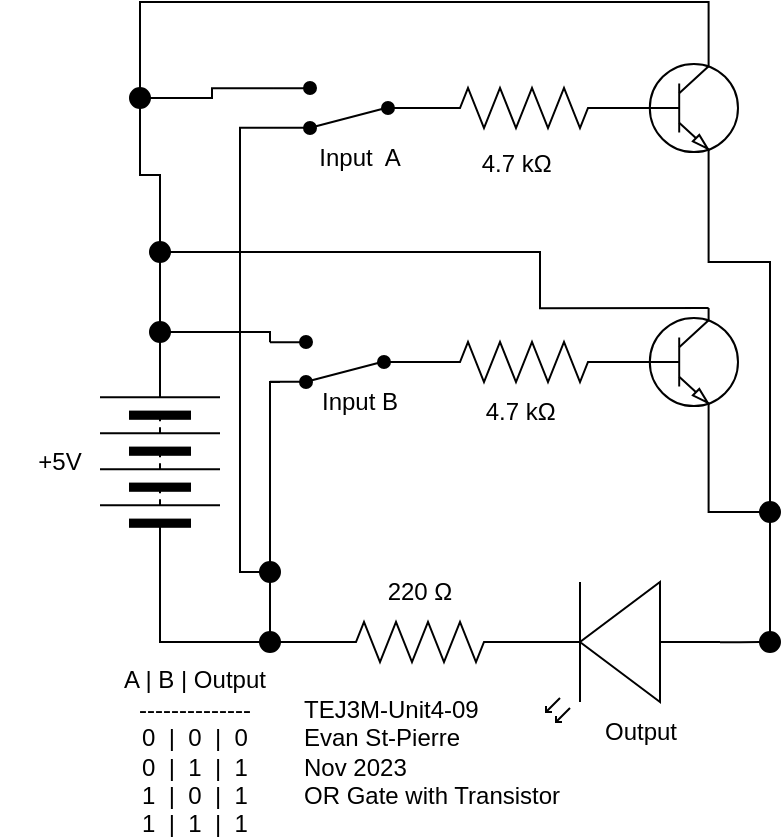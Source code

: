 <mxfile>
    <diagram id="NMz5saUUmOjUaK3b-wTm" name="Page-1">
        <mxGraphModel dx="505" dy="1605" grid="1" gridSize="10" guides="1" tooltips="1" connect="1" arrows="1" fold="1" page="1" pageScale="1" pageWidth="827" pageHeight="1169" math="0" shadow="0">
            <root>
                <mxCell id="0"/>
                <mxCell id="1" parent="0"/>
                <mxCell id="2" value="" style="pointerEvents=1;verticalLabelPosition=bottom;shadow=0;dashed=0;align=center;html=1;verticalAlign=top;shape=mxgraph.electrical.resistors.resistor_2;" parent="1" vertex="1">
                    <mxGeometry x="322" y="140" width="100" height="20" as="geometry"/>
                </mxCell>
                <mxCell id="85" style="edgeStyle=orthogonalEdgeStyle;rounded=0;html=1;exitX=0;exitY=0.57;exitDx=0;exitDy=0;exitPerimeter=0;entryX=0;entryY=0.5;entryDx=0;entryDy=0;endArrow=none;endFill=0;" edge="1" parent="1" source="3" target="82">
                    <mxGeometry relative="1" as="geometry"/>
                </mxCell>
                <mxCell id="3" value="" style="verticalLabelPosition=bottom;shadow=0;dashed=0;align=center;html=1;verticalAlign=top;shape=mxgraph.electrical.opto_electronics.led_2;pointerEvents=1;rotation=-180;" parent="1" vertex="1">
                    <mxGeometry x="370" y="260" width="100" height="70" as="geometry"/>
                </mxCell>
                <mxCell id="4" value="" style="pointerEvents=1;verticalLabelPosition=bottom;shadow=0;dashed=0;align=center;html=1;verticalAlign=top;shape=mxgraph.electrical.miscellaneous.batteryStack;rotation=-90;" parent="1" vertex="1">
                    <mxGeometry x="140" y="170" width="100" height="60" as="geometry"/>
                </mxCell>
                <mxCell id="8" value="4.7 kΩ&amp;nbsp;" style="text;strokeColor=none;align=center;fillColor=none;html=1;verticalAlign=middle;whiteSpace=wrap;rounded=0;" parent="1" vertex="1">
                    <mxGeometry x="342" y="160" width="60" height="30" as="geometry"/>
                </mxCell>
                <mxCell id="9" value="+5V" style="text;strokeColor=none;align=center;fillColor=none;html=1;verticalAlign=middle;whiteSpace=wrap;rounded=0;" parent="1" vertex="1">
                    <mxGeometry x="110" y="185" width="60" height="30" as="geometry"/>
                </mxCell>
                <mxCell id="10" value="TEJ3M-Unit4-09&lt;br&gt;Evan St-Pierre&lt;br&gt;Nov 2023&lt;br&gt;OR Gate with Transistor" style="text;strokeColor=none;align=left;fillColor=none;html=1;verticalAlign=middle;whiteSpace=wrap;rounded=0;" parent="1" vertex="1">
                    <mxGeometry x="260" y="310" width="150" height="70" as="geometry"/>
                </mxCell>
                <mxCell id="21" style="edgeStyle=orthogonalEdgeStyle;rounded=0;html=1;exitX=0;exitY=0.5;exitDx=0;exitDy=0;entryX=0;entryY=0.5;entryDx=0;entryDy=0;endArrow=none;endFill=0;" parent="1" source="12" target="4" edge="1">
                    <mxGeometry relative="1" as="geometry">
                        <Array as="points">
                            <mxPoint x="190" y="290"/>
                        </Array>
                    </mxGeometry>
                </mxCell>
                <mxCell id="12" value="" style="ellipse;whiteSpace=wrap;html=1;aspect=fixed;fillColor=#000000;" parent="1" vertex="1">
                    <mxGeometry x="240" y="285" width="10" height="10" as="geometry"/>
                </mxCell>
                <mxCell id="20" value="A | B | Output&lt;br&gt;--------------&lt;br&gt;0&amp;nbsp; |&amp;nbsp; 0&amp;nbsp; |&amp;nbsp; 0&lt;br&gt;0&amp;nbsp; |&amp;nbsp; 1&amp;nbsp; |&amp;nbsp; 1&lt;br&gt;1&amp;nbsp; |&amp;nbsp; 0&amp;nbsp; |&amp;nbsp; 1&lt;br&gt;1&amp;nbsp; |&amp;nbsp; 1&amp;nbsp; |&amp;nbsp; 1" style="text;strokeColor=none;align=center;fillColor=none;html=1;verticalAlign=middle;whiteSpace=wrap;rounded=0;" parent="1" vertex="1">
                    <mxGeometry x="170" y="320" width="75" height="50" as="geometry"/>
                </mxCell>
                <mxCell id="25" value="" style="edgeStyle=orthogonalEdgeStyle;html=1;exitX=1;exitY=0.5;exitDx=0;exitDy=0;endArrow=none;endFill=0;rounded=0;" parent="1" source="4" edge="1">
                    <mxGeometry relative="1" as="geometry">
                        <mxPoint x="190" y="150" as="sourcePoint"/>
                        <mxPoint x="190" y="150" as="targetPoint"/>
                    </mxGeometry>
                </mxCell>
                <mxCell id="26" style="edgeStyle=none;html=1;exitX=0.5;exitY=1;exitDx=0;exitDy=0;entryX=1;entryY=0.5;entryDx=0;entryDy=0;endArrow=none;endFill=0;" parent="1" source="24" target="4" edge="1">
                    <mxGeometry relative="1" as="geometry"/>
                </mxCell>
                <mxCell id="24" value="" style="ellipse;whiteSpace=wrap;html=1;aspect=fixed;fillColor=#000000;" parent="1" vertex="1">
                    <mxGeometry x="185" y="130" width="10" height="10" as="geometry"/>
                </mxCell>
                <mxCell id="80" style="edgeStyle=orthogonalEdgeStyle;rounded=0;html=1;exitX=0.7;exitY=0;exitDx=0;exitDy=0;exitPerimeter=0;entryX=1;entryY=0.5;entryDx=0;entryDy=0;endArrow=none;endFill=0;" edge="1" parent="1" source="29" target="77">
                    <mxGeometry relative="1" as="geometry">
                        <Array as="points">
                            <mxPoint x="380" y="123"/>
                            <mxPoint x="380" y="95"/>
                        </Array>
                    </mxGeometry>
                </mxCell>
                <mxCell id="29" value="" style="verticalLabelPosition=bottom;shadow=0;dashed=0;align=center;html=1;verticalAlign=top;shape=mxgraph.electrical.transistors.npn_transistor_1;fillColor=#FFFFFF;flipH=0;flipV=0;" parent="1" vertex="1">
                    <mxGeometry x="430" y="120" width="49" height="60" as="geometry"/>
                </mxCell>
                <mxCell id="6" style="edgeStyle=none;html=1;exitX=1;exitY=0.5;exitDx=0;exitDy=0;exitPerimeter=0;entryX=0;entryY=0.5;entryDx=0;entryDy=0;entryPerimeter=0;endArrow=none;endFill=0;" parent="1" source="2" target="29" edge="1">
                    <mxGeometry relative="1" as="geometry"/>
                </mxCell>
                <mxCell id="31" value="" style="pointerEvents=1;verticalLabelPosition=bottom;shadow=0;dashed=0;align=center;html=1;verticalAlign=top;shape=mxgraph.electrical.resistors.resistor_2;fillColor=#FFFFFF;" parent="1" vertex="1">
                    <mxGeometry x="270" y="280" width="100" height="20" as="geometry"/>
                </mxCell>
                <mxCell id="32" style="edgeStyle=orthogonalEdgeStyle;rounded=0;html=1;exitX=1;exitY=0.5;exitDx=0;exitDy=0;entryX=0;entryY=0.5;entryDx=0;entryDy=0;entryPerimeter=0;endArrow=none;endFill=0;" parent="1" source="12" target="31" edge="1">
                    <mxGeometry relative="1" as="geometry"/>
                </mxCell>
                <mxCell id="35" value="220 Ω" style="text;strokeColor=none;align=center;fillColor=none;html=1;verticalAlign=middle;whiteSpace=wrap;rounded=0;" parent="1" vertex="1">
                    <mxGeometry x="290" y="250" width="60" height="30" as="geometry"/>
                </mxCell>
                <mxCell id="43" style="edgeStyle=orthogonalEdgeStyle;rounded=0;html=1;exitX=0.5;exitY=1;exitDx=0;exitDy=0;entryX=0.5;entryY=0;entryDx=0;entryDy=0;endArrow=none;endFill=0;startArrow=none;" parent="1" source="50" target="12" edge="1">
                    <mxGeometry relative="1" as="geometry"/>
                </mxCell>
                <mxCell id="44" style="edgeStyle=orthogonalEdgeStyle;rounded=0;html=1;exitX=1;exitY=0.88;exitDx=0;exitDy=0;entryX=1;entryY=0.5;entryDx=0;entryDy=0;endArrow=none;endFill=0;" parent="1" source="42" target="24" edge="1">
                    <mxGeometry relative="1" as="geometry">
                        <Array as="points">
                            <mxPoint x="245" y="135"/>
                        </Array>
                    </mxGeometry>
                </mxCell>
                <mxCell id="45" style="edgeStyle=orthogonalEdgeStyle;rounded=0;html=1;exitX=0;exitY=0.5;exitDx=0;exitDy=0;entryX=0;entryY=0.5;entryDx=0;entryDy=0;entryPerimeter=0;endArrow=none;endFill=0;" parent="1" source="42" target="2" edge="1">
                    <mxGeometry relative="1" as="geometry"/>
                </mxCell>
                <mxCell id="42" value="" style="shape=mxgraph.electrical.electro-mechanical.twoWaySwitch;aspect=fixed;elSwitchState=2;fillColor=#000000;rotation=-180;flipV=0;flipH=0;" parent="1" vertex="1">
                    <mxGeometry x="245" y="137" width="75" height="26" as="geometry"/>
                </mxCell>
                <mxCell id="46" value="Input B" style="text;strokeColor=none;align=center;fillColor=none;html=1;verticalAlign=middle;whiteSpace=wrap;rounded=0;" parent="1" vertex="1">
                    <mxGeometry x="260" y="155" width="60" height="30" as="geometry"/>
                </mxCell>
                <mxCell id="47" value="Output" style="text;html=1;align=center;verticalAlign=middle;resizable=0;points=[];autosize=1;strokeColor=none;fillColor=none;" parent="1" vertex="1">
                    <mxGeometry x="400" y="320" width="60" height="30" as="geometry"/>
                </mxCell>
                <mxCell id="51" value="" style="edgeStyle=orthogonalEdgeStyle;rounded=0;html=1;entryX=0.5;entryY=0;entryDx=0;entryDy=0;endArrow=none;endFill=0;" parent="1" target="50" edge="1">
                    <mxGeometry relative="1" as="geometry">
                        <mxPoint x="250" y="160" as="sourcePoint"/>
                        <mxPoint x="245" y="250" as="targetPoint"/>
                        <Array as="points">
                            <mxPoint x="245" y="160"/>
                        </Array>
                    </mxGeometry>
                </mxCell>
                <mxCell id="52" style="edgeStyle=orthogonalEdgeStyle;html=1;endArrow=none;endFill=0;rounded=0;entryX=0.7;entryY=1;entryDx=0;entryDy=0;entryPerimeter=0;startArrow=none;exitX=0;exitY=0.5;exitDx=0;exitDy=0;" parent="1" source="81" target="29" edge="1">
                    <mxGeometry relative="1" as="geometry">
                        <mxPoint x="280" y="210.034" as="targetPoint"/>
                        <mxPoint x="490" y="230" as="sourcePoint"/>
                        <Array as="points">
                            <mxPoint x="464" y="225"/>
                        </Array>
                    </mxGeometry>
                </mxCell>
                <mxCell id="60" style="edgeStyle=orthogonalEdgeStyle;html=1;exitX=0;exitY=0.5;exitDx=0;exitDy=0;endArrow=none;endFill=0;rounded=0;entryX=1;entryY=0.12;entryDx=0;entryDy=0;" parent="1" source="50" target="62" edge="1">
                    <mxGeometry relative="1" as="geometry">
                        <mxPoint x="230" y="60" as="targetPoint"/>
                    </mxGeometry>
                </mxCell>
                <mxCell id="50" value="" style="ellipse;whiteSpace=wrap;html=1;aspect=fixed;fillColor=#000000;" parent="1" vertex="1">
                    <mxGeometry x="240" y="250" width="10" height="10" as="geometry"/>
                </mxCell>
                <mxCell id="28" style="edgeStyle=orthogonalEdgeStyle;html=1;exitX=0.5;exitY=0;exitDx=0;exitDy=0;endArrow=none;endFill=0;rounded=0;startArrow=none;entryX=0.7;entryY=0;entryDx=0;entryDy=0;entryPerimeter=0;" parent="1" source="73" target="61" edge="1">
                    <mxGeometry relative="1" as="geometry">
                        <mxPoint x="464" y="-20" as="targetPoint"/>
                        <mxPoint x="187.5" y="8" as="sourcePoint"/>
                        <Array as="points">
                            <mxPoint x="180" y="-30"/>
                            <mxPoint x="464" y="-30"/>
                        </Array>
                    </mxGeometry>
                </mxCell>
                <mxCell id="66" style="edgeStyle=orthogonalEdgeStyle;rounded=0;html=1;exitX=0;exitY=0.5;exitDx=0;exitDy=0;exitPerimeter=0;entryX=1;entryY=0.5;entryDx=0;entryDy=0;entryPerimeter=0;endArrow=none;endFill=0;" parent="1" source="61" target="65" edge="1">
                    <mxGeometry relative="1" as="geometry"/>
                </mxCell>
                <mxCell id="67" style="edgeStyle=orthogonalEdgeStyle;rounded=0;html=1;exitX=0.7;exitY=1;exitDx=0;exitDy=0;exitPerimeter=0;endArrow=none;endFill=0;entryX=0.5;entryY=0;entryDx=0;entryDy=0;" parent="1" source="61" target="81" edge="1">
                    <mxGeometry relative="1" as="geometry">
                        <mxPoint x="500" y="220" as="targetPoint"/>
                        <Array as="points">
                            <mxPoint x="464" y="100"/>
                            <mxPoint x="495" y="100"/>
                        </Array>
                    </mxGeometry>
                </mxCell>
                <mxCell id="61" value="" style="verticalLabelPosition=bottom;shadow=0;dashed=0;align=center;html=1;verticalAlign=top;shape=mxgraph.electrical.transistors.npn_transistor_1;fillColor=#FFFFFF;flipH=0;flipV=0;" parent="1" vertex="1">
                    <mxGeometry x="430" y="-7" width="49" height="60" as="geometry"/>
                </mxCell>
                <mxCell id="62" value="" style="shape=mxgraph.electrical.electro-mechanical.twoWaySwitch;aspect=fixed;elSwitchState=2;fillColor=#000000;rotation=-180;flipV=0;flipH=0;" parent="1" vertex="1">
                    <mxGeometry x="247" y="10" width="75" height="26" as="geometry"/>
                </mxCell>
                <mxCell id="64" style="edgeStyle=orthogonalEdgeStyle;rounded=0;html=1;exitX=1;exitY=0.5;exitDx=0;exitDy=0;exitPerimeter=0;entryX=0;entryY=0.5;entryDx=0;entryDy=0;entryPerimeter=0;endArrow=none;endFill=0;" parent="1" target="61" edge="1">
                    <mxGeometry relative="1" as="geometry">
                        <mxPoint x="430" y="22.25" as="sourcePoint"/>
                    </mxGeometry>
                </mxCell>
                <mxCell id="65" value="" style="pointerEvents=1;verticalLabelPosition=bottom;shadow=0;dashed=0;align=center;html=1;verticalAlign=top;shape=mxgraph.electrical.resistors.resistor_2;" parent="1" vertex="1">
                    <mxGeometry x="322" y="13" width="100" height="20" as="geometry"/>
                </mxCell>
                <mxCell id="70" value="" style="edgeStyle=orthogonalEdgeStyle;html=1;exitX=0.5;exitY=0;exitDx=0;exitDy=0;endArrow=none;endFill=0;rounded=0;entryX=0.5;entryY=1;entryDx=0;entryDy=0;startArrow=none;" parent="1" source="77" target="73" edge="1">
                    <mxGeometry relative="1" as="geometry">
                        <mxPoint x="187.5" y="23.0" as="targetPoint"/>
                        <mxPoint x="190" y="130" as="sourcePoint"/>
                        <Array as="points"/>
                    </mxGeometry>
                </mxCell>
                <mxCell id="72" value="" style="edgeStyle=orthogonalEdgeStyle;rounded=0;html=1;exitX=1;exitY=0.88;exitDx=0;exitDy=0;endArrow=none;endFill=0;entryX=1;entryY=0.5;entryDx=0;entryDy=0;" parent="1" source="62" target="73" edge="1">
                    <mxGeometry relative="1" as="geometry">
                        <mxPoint x="195" y="16" as="targetPoint"/>
                        <mxPoint x="247" y="13.12" as="sourcePoint"/>
                    </mxGeometry>
                </mxCell>
                <mxCell id="73" value="" style="ellipse;whiteSpace=wrap;html=1;aspect=fixed;fillColor=#000000;" parent="1" vertex="1">
                    <mxGeometry x="175" y="13" width="10" height="10" as="geometry"/>
                </mxCell>
                <mxCell id="75" value="Input&amp;nbsp; A" style="text;strokeColor=none;align=center;fillColor=none;html=1;verticalAlign=middle;whiteSpace=wrap;rounded=0;" parent="1" vertex="1">
                    <mxGeometry x="260" y="33" width="60" height="30" as="geometry"/>
                </mxCell>
                <mxCell id="76" value="4.7 kΩ&amp;nbsp;" style="text;strokeColor=none;align=center;fillColor=none;html=1;verticalAlign=middle;whiteSpace=wrap;rounded=0;" parent="1" vertex="1">
                    <mxGeometry x="340" y="36" width="60" height="30" as="geometry"/>
                </mxCell>
                <mxCell id="79" value="" style="edgeStyle=orthogonalEdgeStyle;html=1;entryX=0.5;entryY=0;entryDx=0;entryDy=0;rounded=0;endArrow=none;endFill=0;" edge="1" parent="1" source="77" target="24">
                    <mxGeometry relative="1" as="geometry"/>
                </mxCell>
                <mxCell id="77" value="" style="ellipse;whiteSpace=wrap;html=1;aspect=fixed;fillColor=#000000;" vertex="1" parent="1">
                    <mxGeometry x="185" y="90" width="10" height="10" as="geometry"/>
                </mxCell>
                <mxCell id="81" value="" style="ellipse;whiteSpace=wrap;html=1;aspect=fixed;fillColor=#000000;" vertex="1" parent="1">
                    <mxGeometry x="490" y="220" width="10" height="10" as="geometry"/>
                </mxCell>
                <mxCell id="86" style="edgeStyle=orthogonalEdgeStyle;rounded=0;html=1;exitX=0.5;exitY=0;exitDx=0;exitDy=0;entryX=0.5;entryY=1;entryDx=0;entryDy=0;endArrow=none;endFill=0;" edge="1" parent="1" source="82" target="81">
                    <mxGeometry relative="1" as="geometry"/>
                </mxCell>
                <mxCell id="82" value="" style="ellipse;whiteSpace=wrap;html=1;aspect=fixed;fillColor=#000000;" vertex="1" parent="1">
                    <mxGeometry x="490" y="285" width="10" height="10" as="geometry"/>
                </mxCell>
                <mxCell id="84" style="edgeStyle=orthogonalEdgeStyle;rounded=0;html=1;exitX=0;exitY=0;exitDx=0;exitDy=0;entryX=1;entryY=0;entryDx=0;entryDy=0;endArrow=none;endFill=0;" edge="1" parent="1" source="81" target="81">
                    <mxGeometry relative="1" as="geometry"/>
                </mxCell>
            </root>
        </mxGraphModel>
    </diagram>
</mxfile>